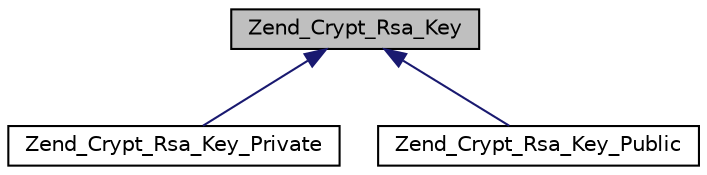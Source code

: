 digraph G
{
  edge [fontname="Helvetica",fontsize="10",labelfontname="Helvetica",labelfontsize="10"];
  node [fontname="Helvetica",fontsize="10",shape=record];
  Node1 [label="Zend_Crypt_Rsa_Key",height=0.2,width=0.4,color="black", fillcolor="grey75", style="filled" fontcolor="black"];
  Node1 -> Node2 [dir="back",color="midnightblue",fontsize="10",style="solid",fontname="Helvetica"];
  Node2 [label="Zend_Crypt_Rsa_Key_Private",height=0.2,width=0.4,color="black", fillcolor="white", style="filled",URL="$class_zend___crypt___rsa___key___private.html"];
  Node1 -> Node3 [dir="back",color="midnightblue",fontsize="10",style="solid",fontname="Helvetica"];
  Node3 [label="Zend_Crypt_Rsa_Key_Public",height=0.2,width=0.4,color="black", fillcolor="white", style="filled",URL="$class_zend___crypt___rsa___key___public.html"];
}
